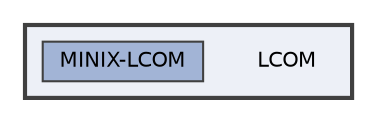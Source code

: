 digraph "LCOM"
{
 // LATEX_PDF_SIZE
  bgcolor="transparent";
  edge [fontname=Helvetica,fontsize=10,labelfontname=Helvetica,labelfontsize=10];
  node [fontname=Helvetica,fontsize=10,shape=box,height=0.2,width=0.4];
  compound=true
  subgraph clusterdir_e6f71873e5c852dc1c2a154032aaafcd {
    graph [ bgcolor="#edf0f7", pencolor="grey25", label="", fontname=Helvetica,fontsize=10 style="filled,bold", URL="dir_e6f71873e5c852dc1c2a154032aaafcd.html",tooltip=""]
    dir_e6f71873e5c852dc1c2a154032aaafcd [shape=plaintext, label="LCOM"];
  dir_8226e463c1edf2cc963b903e1d132329 [label="MINIX-LCOM", fillcolor="#a2b4d6", color="grey25", style="filled", URL="dir_8226e463c1edf2cc963b903e1d132329.html",tooltip=""];
  }
}
